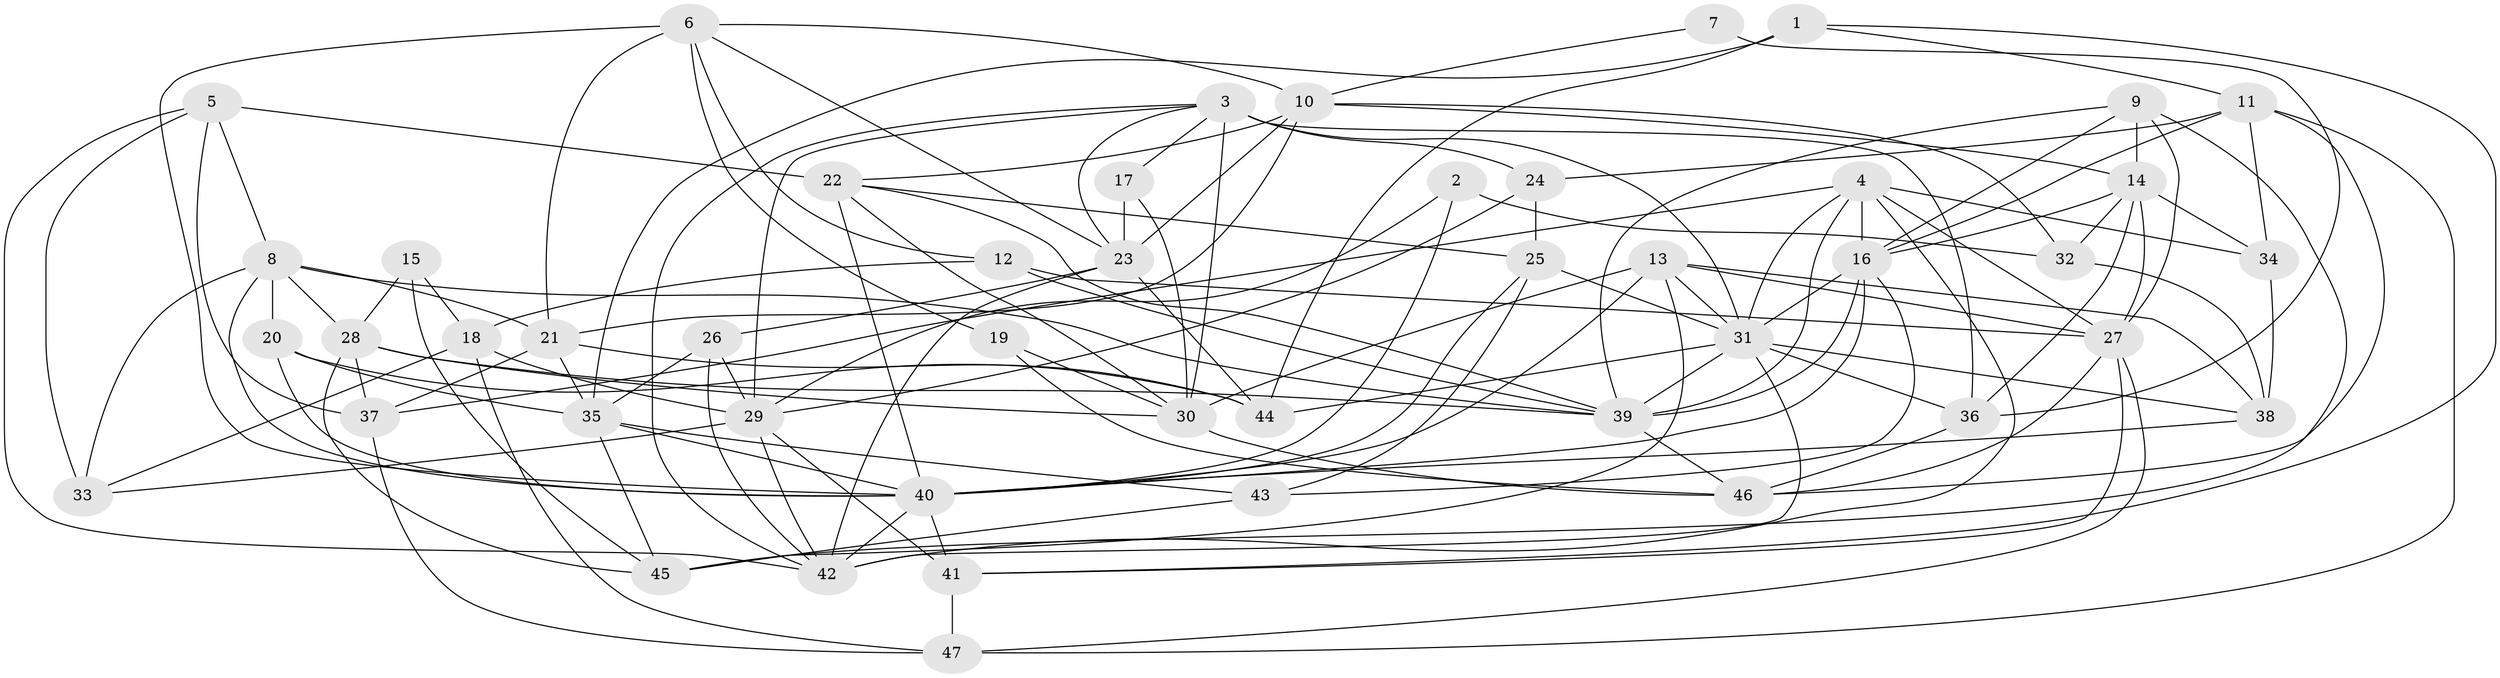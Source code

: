 // original degree distribution, {4: 0.34408602150537637, 6: 0.10752688172043011, 2: 0.11827956989247312, 3: 0.23655913978494625, 7: 0.03225806451612903, 5: 0.16129032258064516}
// Generated by graph-tools (version 1.1) at 2025/26/03/09/25 03:26:18]
// undirected, 47 vertices, 134 edges
graph export_dot {
graph [start="1"]
  node [color=gray90,style=filled];
  1;
  2;
  3;
  4;
  5;
  6;
  7;
  8;
  9;
  10;
  11;
  12;
  13;
  14;
  15;
  16;
  17;
  18;
  19;
  20;
  21;
  22;
  23;
  24;
  25;
  26;
  27;
  28;
  29;
  30;
  31;
  32;
  33;
  34;
  35;
  36;
  37;
  38;
  39;
  40;
  41;
  42;
  43;
  44;
  45;
  46;
  47;
  1 -- 11 [weight=1.0];
  1 -- 35 [weight=1.0];
  1 -- 41 [weight=1.0];
  1 -- 44 [weight=1.0];
  2 -- 29 [weight=1.0];
  2 -- 32 [weight=1.0];
  2 -- 40 [weight=1.0];
  3 -- 17 [weight=1.0];
  3 -- 23 [weight=1.0];
  3 -- 24 [weight=1.0];
  3 -- 29 [weight=1.0];
  3 -- 30 [weight=3.0];
  3 -- 31 [weight=1.0];
  3 -- 36 [weight=1.0];
  3 -- 42 [weight=1.0];
  4 -- 16 [weight=1.0];
  4 -- 27 [weight=1.0];
  4 -- 31 [weight=1.0];
  4 -- 34 [weight=1.0];
  4 -- 37 [weight=1.0];
  4 -- 39 [weight=1.0];
  4 -- 42 [weight=1.0];
  5 -- 8 [weight=1.0];
  5 -- 22 [weight=1.0];
  5 -- 33 [weight=1.0];
  5 -- 37 [weight=1.0];
  5 -- 42 [weight=1.0];
  6 -- 10 [weight=1.0];
  6 -- 12 [weight=1.0];
  6 -- 19 [weight=1.0];
  6 -- 21 [weight=1.0];
  6 -- 23 [weight=2.0];
  6 -- 40 [weight=1.0];
  7 -- 10 [weight=1.0];
  7 -- 36 [weight=1.0];
  8 -- 20 [weight=1.0];
  8 -- 21 [weight=1.0];
  8 -- 28 [weight=1.0];
  8 -- 33 [weight=1.0];
  8 -- 39 [weight=1.0];
  8 -- 40 [weight=1.0];
  9 -- 14 [weight=1.0];
  9 -- 16 [weight=1.0];
  9 -- 27 [weight=1.0];
  9 -- 39 [weight=1.0];
  9 -- 45 [weight=1.0];
  10 -- 14 [weight=1.0];
  10 -- 21 [weight=1.0];
  10 -- 22 [weight=1.0];
  10 -- 23 [weight=1.0];
  10 -- 32 [weight=1.0];
  11 -- 16 [weight=1.0];
  11 -- 24 [weight=1.0];
  11 -- 34 [weight=1.0];
  11 -- 46 [weight=1.0];
  11 -- 47 [weight=1.0];
  12 -- 18 [weight=1.0];
  12 -- 27 [weight=1.0];
  12 -- 39 [weight=1.0];
  13 -- 27 [weight=1.0];
  13 -- 30 [weight=1.0];
  13 -- 31 [weight=1.0];
  13 -- 38 [weight=1.0];
  13 -- 40 [weight=1.0];
  13 -- 45 [weight=1.0];
  14 -- 16 [weight=1.0];
  14 -- 27 [weight=1.0];
  14 -- 32 [weight=2.0];
  14 -- 34 [weight=1.0];
  14 -- 36 [weight=1.0];
  15 -- 18 [weight=1.0];
  15 -- 28 [weight=1.0];
  15 -- 45 [weight=1.0];
  16 -- 31 [weight=1.0];
  16 -- 39 [weight=1.0];
  16 -- 40 [weight=1.0];
  16 -- 43 [weight=1.0];
  17 -- 23 [weight=1.0];
  17 -- 30 [weight=1.0];
  18 -- 29 [weight=1.0];
  18 -- 33 [weight=1.0];
  18 -- 47 [weight=1.0];
  19 -- 30 [weight=1.0];
  19 -- 46 [weight=1.0];
  20 -- 35 [weight=2.0];
  20 -- 40 [weight=1.0];
  20 -- 44 [weight=1.0];
  21 -- 35 [weight=1.0];
  21 -- 37 [weight=1.0];
  21 -- 44 [weight=1.0];
  22 -- 25 [weight=1.0];
  22 -- 30 [weight=1.0];
  22 -- 39 [weight=1.0];
  22 -- 40 [weight=1.0];
  23 -- 26 [weight=1.0];
  23 -- 42 [weight=1.0];
  23 -- 44 [weight=1.0];
  24 -- 25 [weight=1.0];
  24 -- 29 [weight=1.0];
  25 -- 31 [weight=1.0];
  25 -- 40 [weight=1.0];
  25 -- 43 [weight=1.0];
  26 -- 29 [weight=1.0];
  26 -- 35 [weight=1.0];
  26 -- 42 [weight=1.0];
  27 -- 41 [weight=1.0];
  27 -- 46 [weight=1.0];
  27 -- 47 [weight=1.0];
  28 -- 30 [weight=1.0];
  28 -- 37 [weight=1.0];
  28 -- 39 [weight=1.0];
  28 -- 45 [weight=1.0];
  29 -- 33 [weight=1.0];
  29 -- 41 [weight=1.0];
  29 -- 42 [weight=1.0];
  30 -- 46 [weight=1.0];
  31 -- 36 [weight=1.0];
  31 -- 38 [weight=1.0];
  31 -- 39 [weight=1.0];
  31 -- 42 [weight=1.0];
  31 -- 44 [weight=1.0];
  32 -- 38 [weight=1.0];
  34 -- 38 [weight=1.0];
  35 -- 40 [weight=1.0];
  35 -- 43 [weight=1.0];
  35 -- 45 [weight=1.0];
  36 -- 46 [weight=1.0];
  37 -- 47 [weight=1.0];
  38 -- 40 [weight=1.0];
  39 -- 46 [weight=1.0];
  40 -- 41 [weight=1.0];
  40 -- 42 [weight=1.0];
  41 -- 47 [weight=1.0];
  43 -- 45 [weight=1.0];
}
